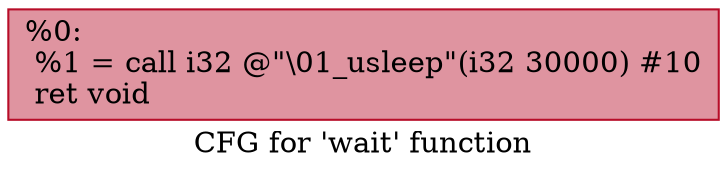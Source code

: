 digraph "CFG for 'wait' function" {
	label="CFG for 'wait' function";

	Node0x6000035e35c0 [shape=record,color="#b70d28ff", style=filled, fillcolor="#b70d2870",label="{%0:\l  %1 = call i32 @\"\\01_usleep\"(i32 30000) #10\l  ret void\l}"];
}
